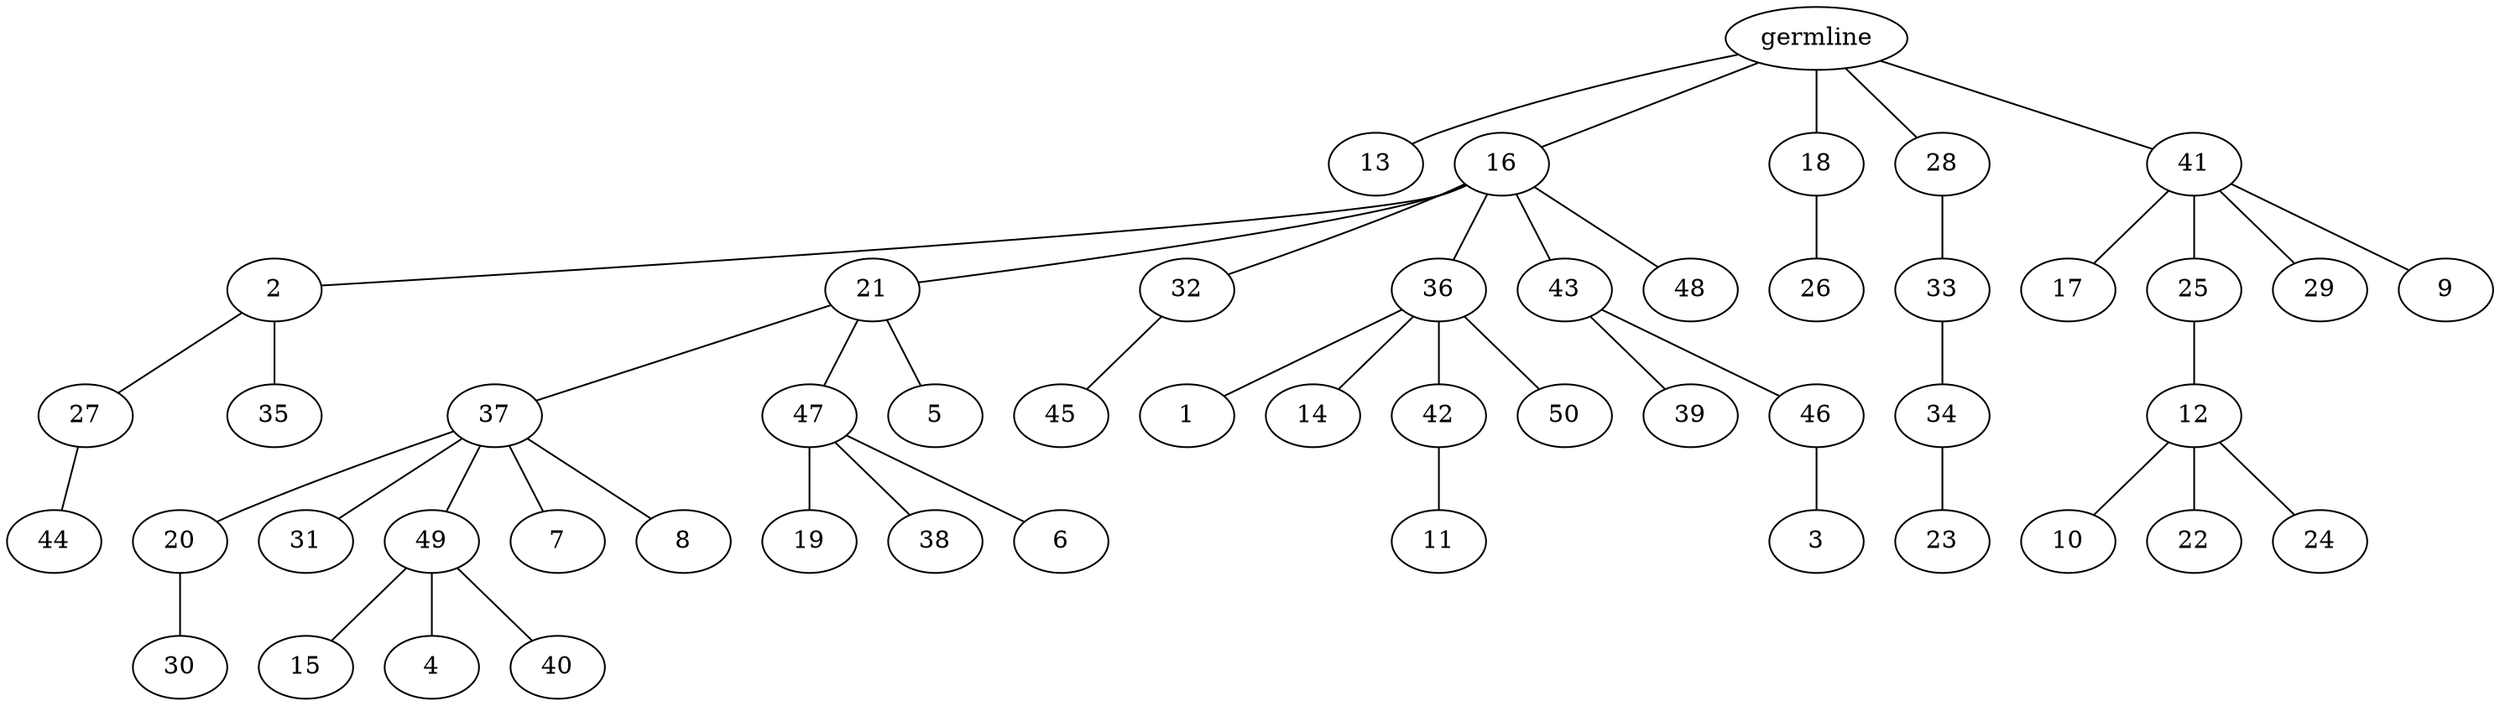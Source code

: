 graph tree {
    "140254219085520" [label="germline"];
    "140254216974400" [label="13"];
    "140254216976272" [label="16"];
    "140254216975792" [label="2"];
    "140254216976848" [label="27"];
    "140254216976752" [label="44"];
    "140254216977136" [label="35"];
    "140254219084272" [label="21"];
    "140254219084800" [label="37"];
    "140254219086384" [label="20"];
    "140254209846240" [label="30"];
    "140254219086432" [label="31"];
    "140254209846864" [label="49"];
    "140254209844080" [label="15"];
    "140254209846336" [label="4"];
    "140254209845568" [label="40"];
    "140254209845328" [label="7"];
    "140254209845808" [label="8"];
    "140254219085472" [label="47"];
    "140254209866528" [label="19"];
    "140254209844896" [label="38"];
    "140254209846912" [label="6"];
    "140254209844416" [label="5"];
    "140254216975456" [label="32"];
    "140254219063248" [label="45"];
    "140254219059504" [label="36"];
    "140254219062240" [label="1"];
    "140254219061472" [label="14"];
    "140254219060464" [label="42"];
    "140254219061616" [label="11"];
    "140254219062480" [label="50"];
    "140254219061760" [label="43"];
    "140254219062960" [label="39"];
    "140254219062288" [label="46"];
    "140254219060704" [label="3"];
    "140254219062624" [label="48"];
    "140254216977232" [label="18"];
    "140254219060176" [label="26"];
    "140254219060800" [label="28"];
    "140254219059312" [label="33"];
    "140254212056304" [label="34"];
    "140254212057168" [label="23"];
    "140254219059840" [label="41"];
    "140254212056352" [label="17"];
    "140254212057744" [label="25"];
    "140254212059040" [label="12"];
    "140254212057840" [label="10"];
    "140254212057024" [label="22"];
    "140254212056976" [label="24"];
    "140254212057504" [label="29"];
    "140254212058800" [label="9"];
    "140254219085520" -- "140254216974400";
    "140254219085520" -- "140254216976272";
    "140254219085520" -- "140254216977232";
    "140254219085520" -- "140254219060800";
    "140254219085520" -- "140254219059840";
    "140254216976272" -- "140254216975792";
    "140254216976272" -- "140254219084272";
    "140254216976272" -- "140254216975456";
    "140254216976272" -- "140254219059504";
    "140254216976272" -- "140254219061760";
    "140254216976272" -- "140254219062624";
    "140254216975792" -- "140254216976848";
    "140254216975792" -- "140254216977136";
    "140254216976848" -- "140254216976752";
    "140254219084272" -- "140254219084800";
    "140254219084272" -- "140254219085472";
    "140254219084272" -- "140254209844416";
    "140254219084800" -- "140254219086384";
    "140254219084800" -- "140254219086432";
    "140254219084800" -- "140254209846864";
    "140254219084800" -- "140254209845328";
    "140254219084800" -- "140254209845808";
    "140254219086384" -- "140254209846240";
    "140254209846864" -- "140254209844080";
    "140254209846864" -- "140254209846336";
    "140254209846864" -- "140254209845568";
    "140254219085472" -- "140254209866528";
    "140254219085472" -- "140254209844896";
    "140254219085472" -- "140254209846912";
    "140254216975456" -- "140254219063248";
    "140254219059504" -- "140254219062240";
    "140254219059504" -- "140254219061472";
    "140254219059504" -- "140254219060464";
    "140254219059504" -- "140254219062480";
    "140254219060464" -- "140254219061616";
    "140254219061760" -- "140254219062960";
    "140254219061760" -- "140254219062288";
    "140254219062288" -- "140254219060704";
    "140254216977232" -- "140254219060176";
    "140254219060800" -- "140254219059312";
    "140254219059312" -- "140254212056304";
    "140254212056304" -- "140254212057168";
    "140254219059840" -- "140254212056352";
    "140254219059840" -- "140254212057744";
    "140254219059840" -- "140254212057504";
    "140254219059840" -- "140254212058800";
    "140254212057744" -- "140254212059040";
    "140254212059040" -- "140254212057840";
    "140254212059040" -- "140254212057024";
    "140254212059040" -- "140254212056976";
}
